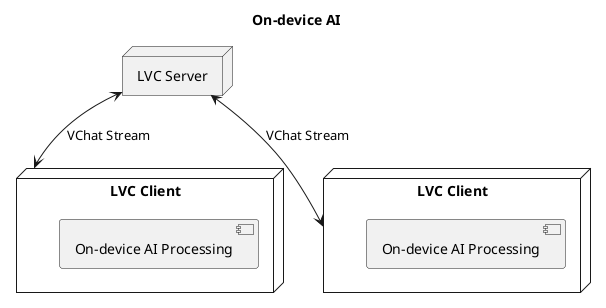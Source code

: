 @startuml DD1_DA1

title On-device AI

node "LVC Server" as S {
}

node "LVC Client" as C1 {
    [On-device AI Processing] as O1
}

node "LVC Client" as C2 {
    [On-device AI Processing] as O2
}

S <--> C1: VChat Stream
S <--> C2: VChat Stream

@enduml

@startuml DD1_DA2

title Cloud AI

node "LVC Server" as S {
    [Cloud AI Processing]
}

node "LVC Client" as C1 {
}

node "LVC Client" as C2 {
}

S <--> C1: VChat Stream
S <--> C2: VChat Stream

@enduml

@startuml DD1_DA3

title P2P Streaming

node "LVC Server" as S {
}

node "LVC Client" as C1 {
}

node "LVC Client" as C2 {
}

C1 <-> C2: VChat Stream

S ..> C1: VChat Control
S ..> C2: VChat Control

@enduml

@startuml DD1_DA4

title Cloud-based Streaming

node "LVC Server" as S {
}

node "LVC Client" as C1 {
}

node "LVC Client" as C2 {
}

S <--> C1: VChat Stream
S <--> C2: VChat Stream

@enduml

@startuml DD2_DA1

title Federated Learning

node "LVC Server" as S {
    [AI Model Aggregation] as A
}

node "LVC Client" as C1 {
    [On-device AI Model Update] as O1
}

node "LVC Client" as C2 {
    [On-device AI Model Update] as O2
}

A <-- O1: "Locally\nUpdated\nModel"
A <-- O2: "Locally\nUpdated\nModel"

A --> C1: "Aggregated\nGlobal Model"
A --> C2: "Aggregated\nGlobal Model"

@enduml

@startuml DD2_DA2

title Training on Cloud

node "LVC Server" as S {
    [AI Model Update] as A
}

node "LVC Client" as C1 {
}

node "LVC Client" as C2 {
}

A <-- C1: "VChat\nStream\nData"
A <-- C2: "VChat\nStream\nData"

A --> C1: "Updated\nGlobal Model"
A --> C2: "Updated\nGlobal Model"

@enduml

@startuml DD3_DA1

title Pipe and Filter

component VChatFeature1
component VChatFeature2
component VChatFeature3

DataSource -> VChatFeature1: VChat Stream
VChatFeature1 -> VChatFeature2: VChat Stream
VChatFeature2 -> VChatFeature3: VChat Stream
VChatFeature3 -> DataSink: VChat Stream

@enduml

@startuml DD3_DA2

title Monilithic Plugin Manager

component PluginManager

DataSource -> PluginManager: VChat Stream

@enduml

@startuml DD4_DA1

title Dispatcher Style

node "LVC Client" as C
node "LVC Server" as S
node "Dispatcher Server" as D

D <-- C: "LVC Server\nAddress Request"
D <-- S: "Registration"
C -> S: "Connection"

@enduml

@startuml DD4_DA2

title Broker Style

node "LVC Client" as C
node "LVC Server" as S
node "LVC Reverse Proxy" as D

D <-- C: "Connection"
D -> S: "Connection"

@enduml

@startuml DD5_DA1

title LVC Server Address Caching

participant "LVC Client" as C
participant "Dispatcher Server" as D
participant "LVC Server" as S

C -x D: LVC Server Address Request Failure
C -> C: LVC Server Address Cache Lookup
C -> S: Connection

@enduml

@startuml DD5_DA2

title Directory Server Replication

participant "LVC Client" as C
participant "Dispatcher Server" as D1
participant "Dispatcher Server Replica" as D2
participant "LVC Server" as S

C -x D1: LVC Server Address Request Failure
C -> D2: LVC Server Address Request
C -> S: Connection

@enduml

@startuml DD6_DA1

skinparam linetype ortho

title Replication

node "LVC Client" as C
node "LVC Server 1" as S1 {
    [Account DB] as A1
}
node "LVC Server 2" as S2 {
    [Account DB] as A2
}
node "LVC Server 3" as S3 {
    [Account DB] as A3
}

S1 <-- C: "Login"
A1 <-> A2: "Sync"
A2 <-> A3: "Sync"

@enduml

@startuml DD6_DA2

' skinparam linetype ortho

title Shared Repository

node "LVC Client" as C
node "LVC Server 1" as S1
node "LVC Server 2" as S2
node "LVC Server 3" as S3
database "Account DB" as A

S1 <-- C: "Login"
S1 --> A: "Read/Write"
S2 --> A: "Read/Write"
S3 --> A: "Read/Write"

@enduml

@startuml DD7_DA1

' skinparam linetype ortho

title Dedicated Operation Server

actor "Operator's Browser" as U
node "Operation Server" as O
node "LVC Server 1" as S1
node "LVC Server 2" as S2
node "LVC Server 3" as S3

U -> O: "Read Stats\nWrite Configs"
O --> S1: "Read Stats\nWrite Configs"
O --> S2: "Read Stats\nWrite Configs"
O --> S3: "Read Stats\nWrite Configs"

@enduml

@startuml DD7_DA2

' skinparam linetype ortho

title Operation API from Each LVC Server

actor "Operator's Browser" as U
node "LVC Server 1" as S1
node "LVC Server 2" as S2
node "LVC Server 3" as S3

U --> S1: "Read Stats\nWrite Configs"
U --> S2: "Read Stats\nWrite Configs"
U --> S3: "Read Stats\nWrite Configs"

@enduml
